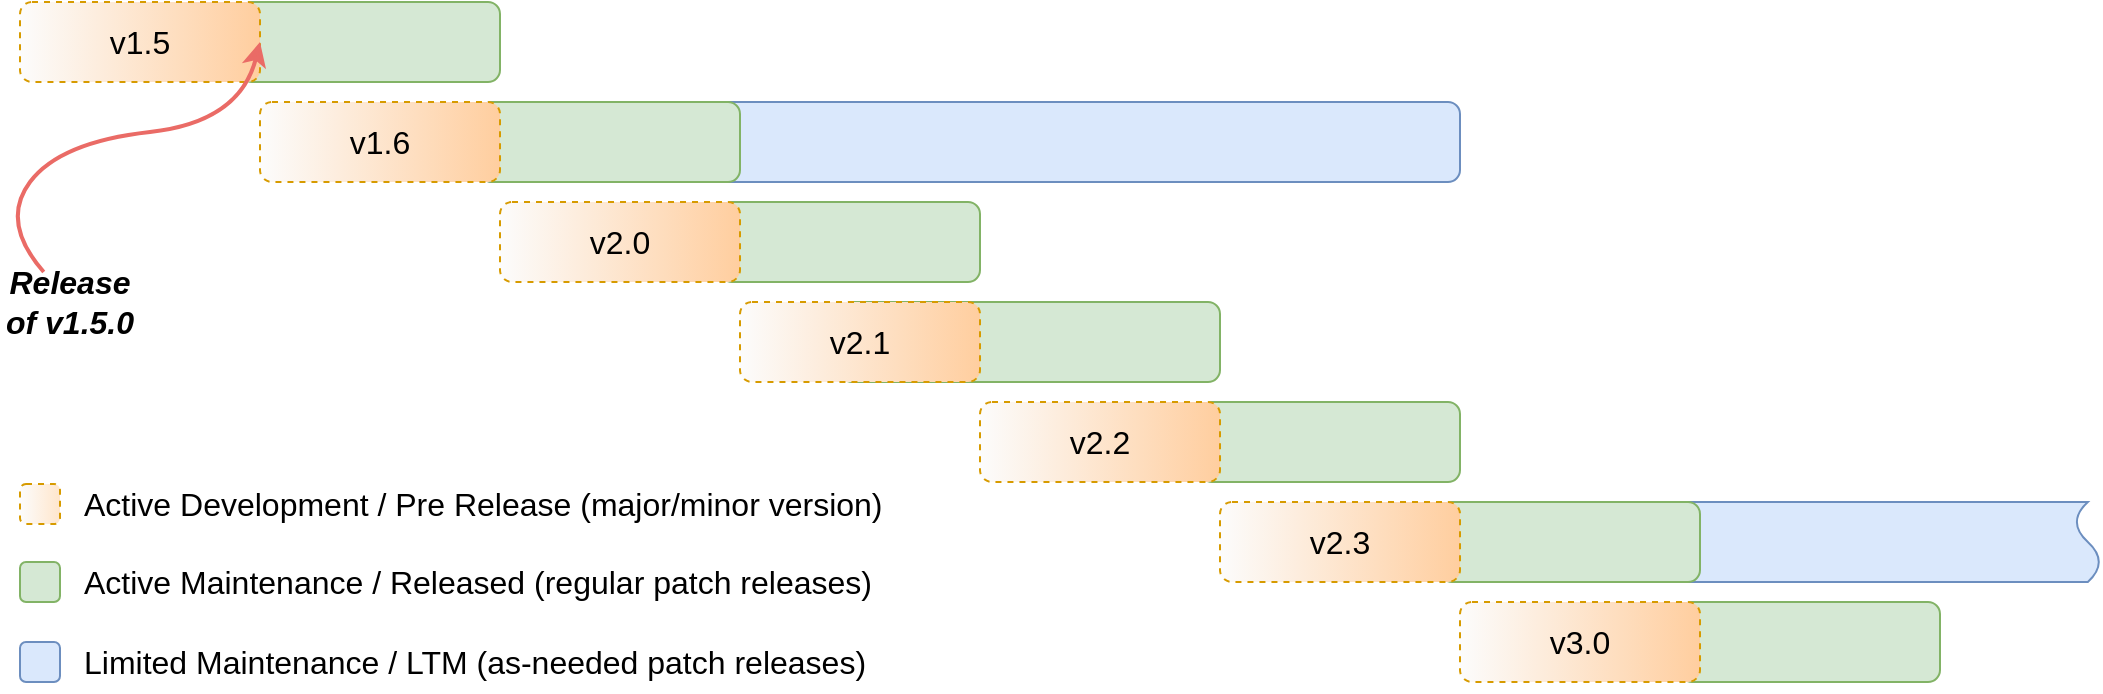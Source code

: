 <mxfile version="21.7.5" type="device">
  <diagram id="prtHgNgQTEPvFCAcTncT" name="Page-1">
    <mxGraphModel dx="1434" dy="758" grid="1" gridSize="10" guides="1" tooltips="1" connect="1" arrows="1" fold="1" page="1" pageScale="1" pageWidth="1100" pageHeight="850" math="0" shadow="0">
      <root>
        <mxCell id="0" />
        <mxCell id="1" parent="0" />
        <mxCell id="RN8kV-zfJ5Odk2crO4pc-61" value="" style="shape=document;whiteSpace=wrap;html=1;boundedLbl=1;fontSize=12;strokeColor=#6c8ebf;strokeWidth=1;fillColor=#dae8fc;rotation=-90;size=0.038;" parent="1" vertex="1">
          <mxGeometry x="900" y="150" width="40" height="320" as="geometry" />
        </mxCell>
        <mxCell id="RN8kV-zfJ5Odk2crO4pc-13" value="" style="rounded=1;whiteSpace=wrap;html=1;fillColor=#dae8fc;strokeColor=#6c8ebf;" parent="1" vertex="1">
          <mxGeometry x="270" y="90" width="490" height="40" as="geometry" />
        </mxCell>
        <mxCell id="RN8kV-zfJ5Odk2crO4pc-12" value="" style="rounded=1;whiteSpace=wrap;html=1;fillColor=#d5e8d4;strokeColor=#82b366;" parent="1" vertex="1">
          <mxGeometry x="270" y="90" width="130" height="40" as="geometry" />
        </mxCell>
        <mxCell id="RN8kV-zfJ5Odk2crO4pc-2" value="v1.6" style="rounded=1;whiteSpace=wrap;html=1;fillColor=#FFCE9F;strokeColor=#d79b00;dashed=1;gradientColor=#FCFCFC;gradientDirection=west;fontSize=16;" parent="1" vertex="1">
          <mxGeometry x="160" y="90" width="120" height="40" as="geometry" />
        </mxCell>
        <mxCell id="RN8kV-zfJ5Odk2crO4pc-16" value="" style="rounded=1;whiteSpace=wrap;html=1;fillColor=#d5e8d4;strokeColor=#82b366;align=right;" parent="1" vertex="1">
          <mxGeometry x="150" y="40" width="130" height="40" as="geometry" />
        </mxCell>
        <mxCell id="RN8kV-zfJ5Odk2crO4pc-17" value="v1.5" style="rounded=1;whiteSpace=wrap;html=1;fillColor=#FFCE9F;strokeColor=#d79b00;gradientColor=#FCFCFC;gradientDirection=west;dashed=1;fontSize=16;" parent="1" vertex="1">
          <mxGeometry x="40" y="40" width="120" height="40" as="geometry" />
        </mxCell>
        <mxCell id="RN8kV-zfJ5Odk2crO4pc-19" value="" style="rounded=1;whiteSpace=wrap;html=1;fillColor=#d5e8d4;strokeColor=#82b366;" parent="1" vertex="1">
          <mxGeometry x="390" y="140" width="130" height="40" as="geometry" />
        </mxCell>
        <mxCell id="RN8kV-zfJ5Odk2crO4pc-21" value="" style="rounded=1;whiteSpace=wrap;html=1;fillColor=#d5e8d4;strokeColor=#82b366;" parent="1" vertex="1">
          <mxGeometry x="450" y="190" width="190" height="40" as="geometry" />
        </mxCell>
        <mxCell id="RN8kV-zfJ5Odk2crO4pc-22" value="v2.1" style="rounded=1;whiteSpace=wrap;html=1;fillColor=#FFCE9F;strokeColor=#d79b00;gradientColor=#FCFCFC;gradientDirection=west;dashed=1;fontSize=16;" parent="1" vertex="1">
          <mxGeometry x="400" y="190" width="120" height="40" as="geometry" />
        </mxCell>
        <mxCell id="RN8kV-zfJ5Odk2crO4pc-23" value="" style="rounded=1;whiteSpace=wrap;html=1;fillColor=#d5e8d4;strokeColor=#82b366;" parent="1" vertex="1">
          <mxGeometry x="630" y="240" width="130" height="40" as="geometry" />
        </mxCell>
        <mxCell id="RN8kV-zfJ5Odk2crO4pc-24" value="v2.2" style="rounded=1;whiteSpace=wrap;html=1;fillColor=#FFCE9F;strokeColor=#d79b00;gradientColor=#FCFCFC;gradientDirection=west;dashed=1;fontSize=16;" parent="1" vertex="1">
          <mxGeometry x="520" y="240" width="120" height="40" as="geometry" />
        </mxCell>
        <mxCell id="RN8kV-zfJ5Odk2crO4pc-25" value="" style="rounded=1;whiteSpace=wrap;html=1;fillColor=#d5e8d4;strokeColor=#82b366;" parent="1" vertex="1">
          <mxGeometry x="750" y="290" width="130" height="40" as="geometry" />
        </mxCell>
        <mxCell id="RN8kV-zfJ5Odk2crO4pc-26" value="v2.3" style="rounded=1;whiteSpace=wrap;html=1;fillColor=#FFCE9F;strokeColor=#d79b00;gradientColor=#FCFCFC;gradientDirection=west;dashed=1;fontSize=16;" parent="1" vertex="1">
          <mxGeometry x="640" y="290" width="120" height="40" as="geometry" />
        </mxCell>
        <mxCell id="RN8kV-zfJ5Odk2crO4pc-59" value="" style="curved=1;endArrow=classic;html=1;rounded=0;fontSize=11;entryX=1;entryY=0.5;entryDx=0;entryDy=0;strokeColor=#EA6B66;strokeWidth=2;" parent="1" source="RN8kV-zfJ5Odk2crO4pc-60" target="RN8kV-zfJ5Odk2crO4pc-17" edge="1">
          <mxGeometry width="50" height="50" relative="1" as="geometry">
            <mxPoint x="70" y="190" as="sourcePoint" />
            <mxPoint x="172.998" y="81.418" as="targetPoint" />
            <Array as="points">
              <mxPoint x="30" y="150" />
              <mxPoint x="60" y="110" />
              <mxPoint x="150" y="100" />
            </Array>
          </mxGeometry>
        </mxCell>
        <mxCell id="RN8kV-zfJ5Odk2crO4pc-62" value="" style="rounded=1;whiteSpace=wrap;html=1;fillColor=#d5e8d4;strokeColor=#82b366;" parent="1" vertex="1">
          <mxGeometry x="870" y="340" width="130" height="40" as="geometry" />
        </mxCell>
        <mxCell id="RN8kV-zfJ5Odk2crO4pc-63" value="v3.0" style="rounded=1;whiteSpace=wrap;html=1;fillColor=#FFCE9F;strokeColor=#d79b00;gradientColor=#FCFCFC;gradientDirection=west;dashed=1;fontSize=16;" parent="1" vertex="1">
          <mxGeometry x="760" y="340" width="120" height="40" as="geometry" />
        </mxCell>
        <mxCell id="RN8kV-zfJ5Odk2crO4pc-3" value="" style="rounded=1;whiteSpace=wrap;html=1;fillColor=#ffe6cc;strokeColor=#d79b00;gradientColor=#FCFCFC;gradientDirection=west;dashed=1;" parent="1" vertex="1">
          <mxGeometry x="40" y="281" width="20" height="20" as="geometry" />
        </mxCell>
        <mxCell id="RN8kV-zfJ5Odk2crO4pc-4" value="Active Development / Pre Release (major/minor version)" style="text;html=1;strokeColor=none;fillColor=none;align=left;verticalAlign=middle;whiteSpace=wrap;rounded=0;fontSize=16;" parent="1" vertex="1">
          <mxGeometry x="70" y="276" width="450" height="30" as="geometry" />
        </mxCell>
        <mxCell id="RN8kV-zfJ5Odk2crO4pc-8" value="" style="rounded=1;whiteSpace=wrap;html=1;fillColor=#d5e8d4;strokeColor=#82b366;" parent="1" vertex="1">
          <mxGeometry x="40" y="320" width="20" height="20" as="geometry" />
        </mxCell>
        <mxCell id="RN8kV-zfJ5Odk2crO4pc-9" value="Active Maintenance / Released (regular patch releases)" style="text;html=1;strokeColor=none;fillColor=none;align=left;verticalAlign=middle;whiteSpace=wrap;rounded=0;fontSize=16;" parent="1" vertex="1">
          <mxGeometry x="70" y="315" width="450" height="30" as="geometry" />
        </mxCell>
        <mxCell id="RN8kV-zfJ5Odk2crO4pc-10" value="" style="rounded=1;whiteSpace=wrap;html=1;fillColor=#dae8fc;strokeColor=#6c8ebf;" parent="1" vertex="1">
          <mxGeometry x="40" y="360" width="20" height="20" as="geometry" />
        </mxCell>
        <mxCell id="RN8kV-zfJ5Odk2crO4pc-11" value="Limited Maintenance / LTM (as-needed patch releases)" style="text;html=1;strokeColor=none;fillColor=none;align=left;verticalAlign=middle;whiteSpace=wrap;rounded=0;fontSize=16;" parent="1" vertex="1">
          <mxGeometry x="70" y="355" width="450" height="30" as="geometry" />
        </mxCell>
        <mxCell id="RN8kV-zfJ5Odk2crO4pc-20" value="v2.0" style="rounded=1;whiteSpace=wrap;html=1;fillColor=#FFCE9F;strokeColor=#d79b00;gradientColor=#FCFCFC;gradientDirection=west;dashed=1;fontSize=16;" parent="1" vertex="1">
          <mxGeometry x="280" y="140" width="120" height="40" as="geometry" />
        </mxCell>
        <mxCell id="RN8kV-zfJ5Odk2crO4pc-60" value="Release of v1.5.0" style="text;html=1;strokeColor=none;fillColor=none;align=center;verticalAlign=middle;whiteSpace=wrap;rounded=0;dashed=1;fontSize=16;fontStyle=3" parent="1" vertex="1">
          <mxGeometry x="30" y="175" width="70" height="30" as="geometry" />
        </mxCell>
      </root>
    </mxGraphModel>
  </diagram>
</mxfile>
